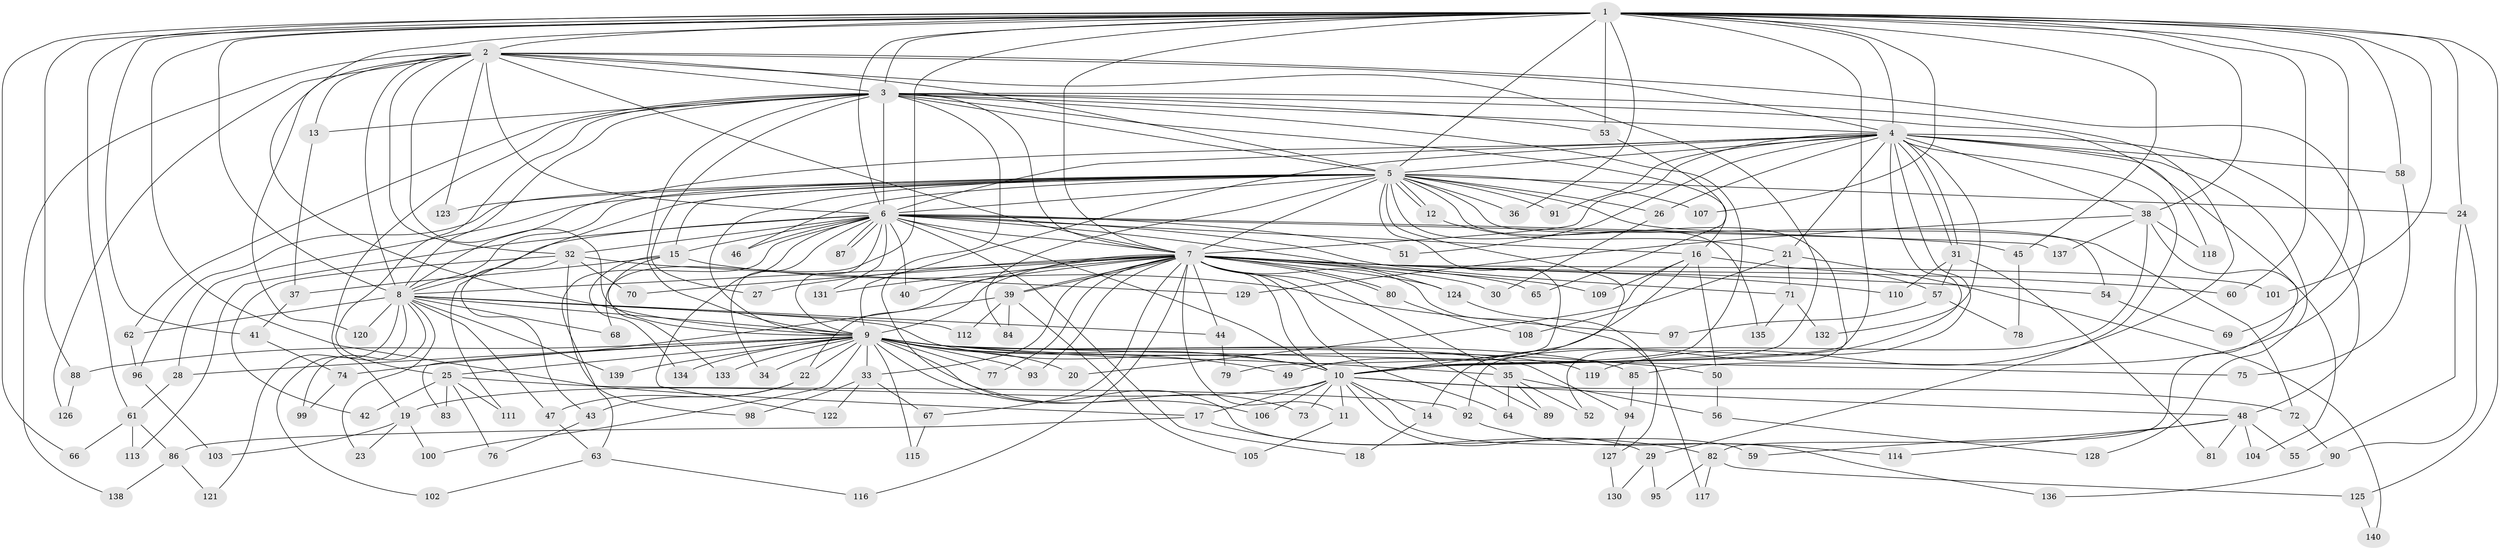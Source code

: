 // coarse degree distribution, {25: 0.018018018018018018, 15: 0.009009009009009009, 18: 0.018018018018018018, 23: 0.009009009009009009, 26: 0.009009009009009009, 37: 0.009009009009009009, 20: 0.009009009009009009, 33: 0.009009009009009009, 3: 0.18018018018018017, 4: 0.08108108108108109, 6: 0.018018018018018018, 9: 0.009009009009009009, 2: 0.5315315315315315, 5: 0.05405405405405406, 7: 0.02702702702702703, 8: 0.009009009009009009}
// Generated by graph-tools (version 1.1) at 2025/23/03/03/25 07:23:46]
// undirected, 140 vertices, 305 edges
graph export_dot {
graph [start="1"]
  node [color=gray90,style=filled];
  1;
  2;
  3;
  4;
  5;
  6;
  7;
  8;
  9;
  10;
  11;
  12;
  13;
  14;
  15;
  16;
  17;
  18;
  19;
  20;
  21;
  22;
  23;
  24;
  25;
  26;
  27;
  28;
  29;
  30;
  31;
  32;
  33;
  34;
  35;
  36;
  37;
  38;
  39;
  40;
  41;
  42;
  43;
  44;
  45;
  46;
  47;
  48;
  49;
  50;
  51;
  52;
  53;
  54;
  55;
  56;
  57;
  58;
  59;
  60;
  61;
  62;
  63;
  64;
  65;
  66;
  67;
  68;
  69;
  70;
  71;
  72;
  73;
  74;
  75;
  76;
  77;
  78;
  79;
  80;
  81;
  82;
  83;
  84;
  85;
  86;
  87;
  88;
  89;
  90;
  91;
  92;
  93;
  94;
  95;
  96;
  97;
  98;
  99;
  100;
  101;
  102;
  103;
  104;
  105;
  106;
  107;
  108;
  109;
  110;
  111;
  112;
  113;
  114;
  115;
  116;
  117;
  118;
  119;
  120;
  121;
  122;
  123;
  124;
  125;
  126;
  127;
  128;
  129;
  130;
  131;
  132;
  133;
  134;
  135;
  136;
  137;
  138;
  139;
  140;
  1 -- 2;
  1 -- 3;
  1 -- 4;
  1 -- 5;
  1 -- 6;
  1 -- 7;
  1 -- 8;
  1 -- 9;
  1 -- 10;
  1 -- 17;
  1 -- 24;
  1 -- 36;
  1 -- 38;
  1 -- 41;
  1 -- 45;
  1 -- 53;
  1 -- 58;
  1 -- 60;
  1 -- 61;
  1 -- 66;
  1 -- 68;
  1 -- 69;
  1 -- 88;
  1 -- 101;
  1 -- 107;
  1 -- 125;
  2 -- 3;
  2 -- 4;
  2 -- 5;
  2 -- 6;
  2 -- 7;
  2 -- 8;
  2 -- 9;
  2 -- 10;
  2 -- 13;
  2 -- 32;
  2 -- 85;
  2 -- 120;
  2 -- 123;
  2 -- 126;
  2 -- 138;
  3 -- 4;
  3 -- 5;
  3 -- 6;
  3 -- 7;
  3 -- 8;
  3 -- 9;
  3 -- 10;
  3 -- 13;
  3 -- 16;
  3 -- 19;
  3 -- 25;
  3 -- 27;
  3 -- 53;
  3 -- 59;
  3 -- 62;
  3 -- 118;
  3 -- 119;
  4 -- 5;
  4 -- 6;
  4 -- 7;
  4 -- 8;
  4 -- 9;
  4 -- 10;
  4 -- 14;
  4 -- 21;
  4 -- 26;
  4 -- 29;
  4 -- 31;
  4 -- 31;
  4 -- 38;
  4 -- 48;
  4 -- 51;
  4 -- 58;
  4 -- 82;
  4 -- 91;
  4 -- 128;
  4 -- 132;
  5 -- 6;
  5 -- 7;
  5 -- 8;
  5 -- 9;
  5 -- 10;
  5 -- 12;
  5 -- 12;
  5 -- 15;
  5 -- 24;
  5 -- 26;
  5 -- 28;
  5 -- 36;
  5 -- 46;
  5 -- 52;
  5 -- 54;
  5 -- 72;
  5 -- 79;
  5 -- 84;
  5 -- 91;
  5 -- 96;
  5 -- 107;
  5 -- 111;
  5 -- 123;
  5 -- 135;
  6 -- 7;
  6 -- 8;
  6 -- 9;
  6 -- 10;
  6 -- 15;
  6 -- 16;
  6 -- 18;
  6 -- 32;
  6 -- 34;
  6 -- 40;
  6 -- 45;
  6 -- 46;
  6 -- 51;
  6 -- 63;
  6 -- 71;
  6 -- 87;
  6 -- 87;
  6 -- 113;
  6 -- 122;
  6 -- 124;
  6 -- 131;
  6 -- 137;
  7 -- 8;
  7 -- 9;
  7 -- 10;
  7 -- 11;
  7 -- 22;
  7 -- 27;
  7 -- 30;
  7 -- 33;
  7 -- 35;
  7 -- 39;
  7 -- 39;
  7 -- 40;
  7 -- 44;
  7 -- 54;
  7 -- 60;
  7 -- 64;
  7 -- 65;
  7 -- 67;
  7 -- 70;
  7 -- 77;
  7 -- 80;
  7 -- 80;
  7 -- 89;
  7 -- 93;
  7 -- 101;
  7 -- 109;
  7 -- 110;
  7 -- 116;
  7 -- 117;
  7 -- 124;
  7 -- 131;
  8 -- 9;
  8 -- 10;
  8 -- 23;
  8 -- 44;
  8 -- 47;
  8 -- 62;
  8 -- 68;
  8 -- 99;
  8 -- 102;
  8 -- 112;
  8 -- 120;
  8 -- 121;
  8 -- 139;
  9 -- 10;
  9 -- 20;
  9 -- 22;
  9 -- 25;
  9 -- 28;
  9 -- 33;
  9 -- 34;
  9 -- 35;
  9 -- 49;
  9 -- 50;
  9 -- 73;
  9 -- 75;
  9 -- 77;
  9 -- 83;
  9 -- 85;
  9 -- 88;
  9 -- 93;
  9 -- 94;
  9 -- 100;
  9 -- 106;
  9 -- 115;
  9 -- 119;
  9 -- 133;
  9 -- 134;
  9 -- 139;
  10 -- 11;
  10 -- 14;
  10 -- 17;
  10 -- 19;
  10 -- 29;
  10 -- 48;
  10 -- 72;
  10 -- 73;
  10 -- 106;
  10 -- 136;
  11 -- 105;
  12 -- 21;
  13 -- 37;
  14 -- 18;
  15 -- 37;
  15 -- 97;
  15 -- 133;
  15 -- 134;
  16 -- 20;
  16 -- 49;
  16 -- 50;
  16 -- 57;
  16 -- 109;
  17 -- 82;
  17 -- 86;
  19 -- 23;
  19 -- 100;
  19 -- 103;
  21 -- 71;
  21 -- 108;
  21 -- 140;
  22 -- 43;
  22 -- 47;
  24 -- 55;
  24 -- 90;
  25 -- 42;
  25 -- 76;
  25 -- 83;
  25 -- 92;
  25 -- 111;
  26 -- 30;
  28 -- 61;
  29 -- 95;
  29 -- 130;
  31 -- 57;
  31 -- 81;
  31 -- 110;
  32 -- 42;
  32 -- 43;
  32 -- 70;
  32 -- 98;
  32 -- 129;
  33 -- 67;
  33 -- 98;
  33 -- 122;
  35 -- 52;
  35 -- 56;
  35 -- 64;
  35 -- 89;
  37 -- 41;
  38 -- 92;
  38 -- 104;
  38 -- 118;
  38 -- 129;
  38 -- 137;
  39 -- 74;
  39 -- 84;
  39 -- 105;
  39 -- 112;
  41 -- 74;
  43 -- 76;
  44 -- 79;
  45 -- 78;
  47 -- 63;
  48 -- 55;
  48 -- 59;
  48 -- 81;
  48 -- 104;
  48 -- 114;
  50 -- 56;
  53 -- 65;
  54 -- 69;
  56 -- 128;
  57 -- 78;
  57 -- 97;
  58 -- 75;
  61 -- 66;
  61 -- 86;
  61 -- 113;
  62 -- 96;
  63 -- 102;
  63 -- 116;
  67 -- 115;
  71 -- 132;
  71 -- 135;
  72 -- 90;
  74 -- 99;
  80 -- 108;
  82 -- 95;
  82 -- 117;
  82 -- 125;
  85 -- 94;
  86 -- 121;
  86 -- 138;
  88 -- 126;
  90 -- 136;
  92 -- 114;
  94 -- 127;
  96 -- 103;
  124 -- 127;
  125 -- 140;
  127 -- 130;
}
